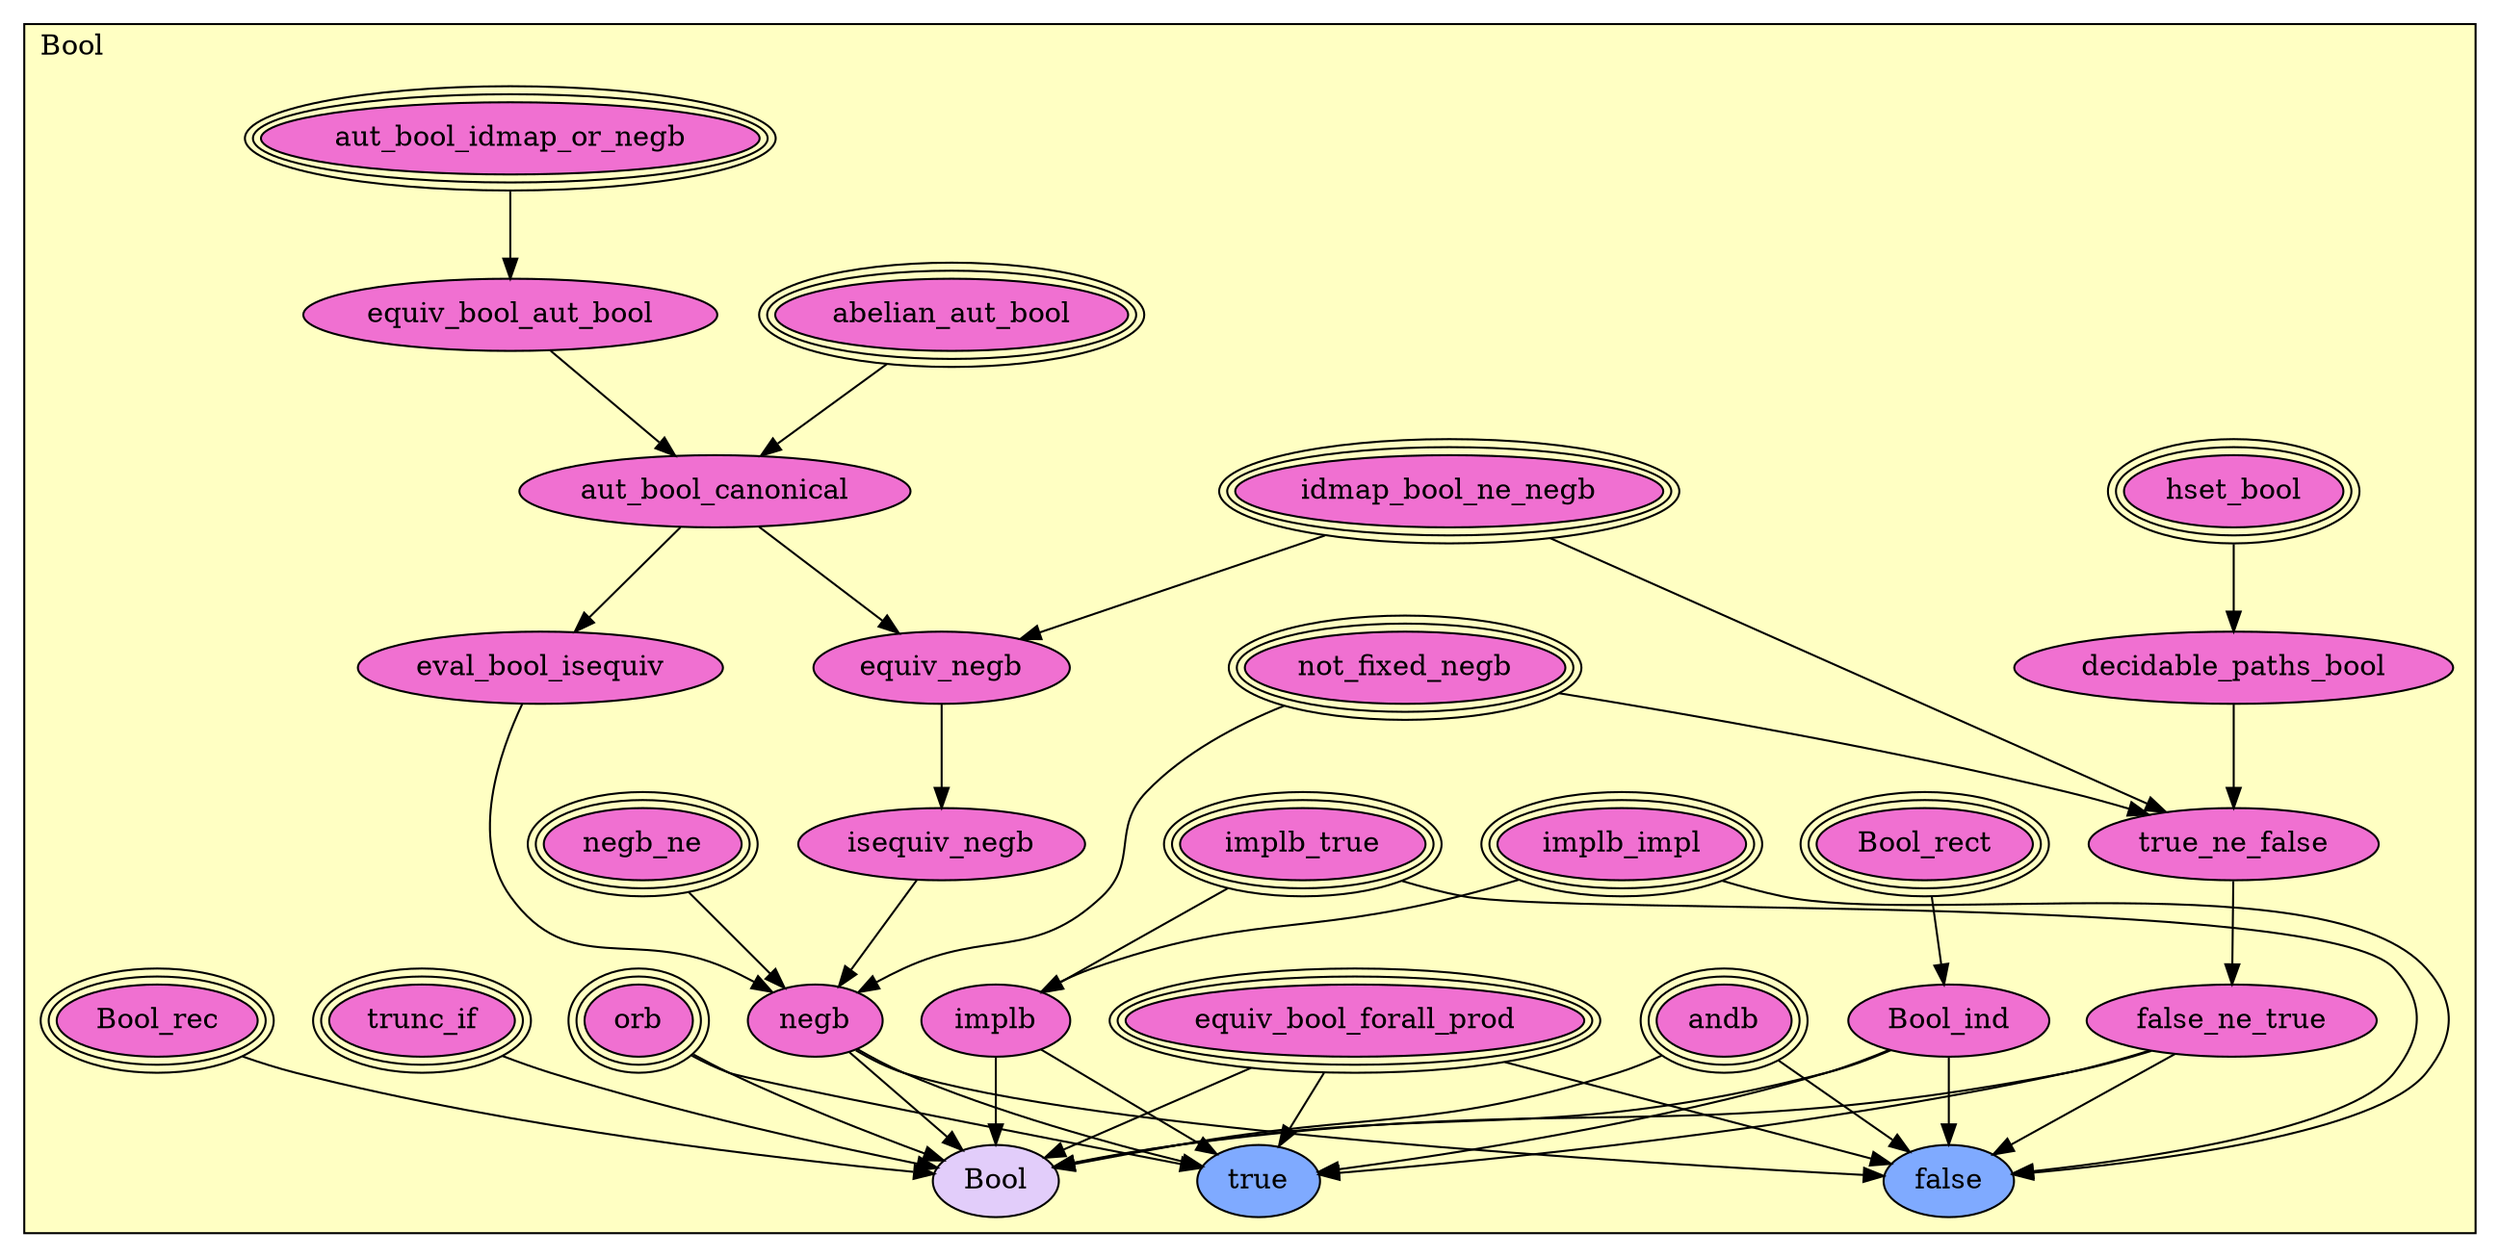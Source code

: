 digraph HoTT_Types_Bool {
  graph [ratio=0.5]
  node [style=filled]
Bool_abelian_aut_bool [label="abelian_aut_bool", URL=<Bool.html#abelian_aut_bool>, peripheries=3, fillcolor="#F070D1"] ;
Bool_idmap_bool_ne_negb [label="idmap_bool_ne_negb", URL=<Bool.html#idmap_bool_ne_negb>, peripheries=3, fillcolor="#F070D1"] ;
Bool_aut_bool_idmap_or_negb [label="aut_bool_idmap_or_negb", URL=<Bool.html#aut_bool_idmap_or_negb>, peripheries=3, fillcolor="#F070D1"] ;
Bool_equiv_bool_aut_bool [label="equiv_bool_aut_bool", URL=<Bool.html#equiv_bool_aut_bool>, fillcolor="#F070D1"] ;
Bool_aut_bool_canonical [label="aut_bool_canonical", URL=<Bool.html#aut_bool_canonical>, fillcolor="#F070D1"] ;
Bool_eval_bool_isequiv [label="eval_bool_isequiv", URL=<Bool.html#eval_bool_isequiv>, fillcolor="#F070D1"] ;
Bool_equiv_negb [label="equiv_negb", URL=<Bool.html#equiv_negb>, fillcolor="#F070D1"] ;
Bool_isequiv_negb [label="isequiv_negb", URL=<Bool.html#isequiv_negb>, fillcolor="#F070D1"] ;
Bool_equiv_bool_forall_prod [label="equiv_bool_forall_prod", URL=<Bool.html#equiv_bool_forall_prod>, peripheries=3, fillcolor="#F070D1"] ;
Bool_negb_ne [label="negb_ne", URL=<Bool.html#negb_ne>, peripheries=3, fillcolor="#F070D1"] ;
Bool_not_fixed_negb [label="not_fixed_negb", URL=<Bool.html#not_fixed_negb>, peripheries=3, fillcolor="#F070D1"] ;
Bool_hset_bool [label="hset_bool", URL=<Bool.html#hset_bool>, peripheries=3, fillcolor="#F070D1"] ;
Bool_decidable_paths_bool [label="decidable_paths_bool", URL=<Bool.html#decidable_paths_bool>, fillcolor="#F070D1"] ;
Bool_true_ne_false [label="true_ne_false", URL=<Bool.html#true_ne_false>, fillcolor="#F070D1"] ;
Bool_false_ne_true [label="false_ne_true", URL=<Bool.html#false_ne_true>, fillcolor="#F070D1"] ;
Bool_trunc_if [label="trunc_if", URL=<Bool.html#trunc_if>, peripheries=3, fillcolor="#F070D1"] ;
Bool_implb_impl [label="implb_impl", URL=<Bool.html#implb_impl>, peripheries=3, fillcolor="#F070D1"] ;
Bool_implb_true [label="implb_true", URL=<Bool.html#implb_true>, peripheries=3, fillcolor="#F070D1"] ;
Bool_implb [label="implb", URL=<Bool.html#implb>, fillcolor="#F070D1"] ;
Bool_negb [label="negb", URL=<Bool.html#negb>, fillcolor="#F070D1"] ;
Bool_orb [label="orb", URL=<Bool.html#orb>, peripheries=3, fillcolor="#F070D1"] ;
Bool_andb [label="andb", URL=<Bool.html#andb>, peripheries=3, fillcolor="#F070D1"] ;
Bool_Bool_rect [label="Bool_rect", URL=<Bool.html#Bool_rect>, peripheries=3, fillcolor="#F070D1"] ;
Bool_Bool_rec [label="Bool_rec", URL=<Bool.html#Bool_rec>, peripheries=3, fillcolor="#F070D1"] ;
Bool_Bool_ind [label="Bool_ind", URL=<Bool.html#Bool_ind>, fillcolor="#F070D1"] ;
Bool_false [label="false", URL=<Bool.html#false>, fillcolor="#7FAAFF"] ;
Bool_true [label="true", URL=<Bool.html#true>, fillcolor="#7FAAFF"] ;
Bool_Bool [label="Bool", URL=<Bool.html#Bool>, fillcolor="#E2CDFA"] ;
  Bool_abelian_aut_bool -> Bool_aut_bool_canonical [] ;
  Bool_idmap_bool_ne_negb -> Bool_equiv_negb [] ;
  Bool_idmap_bool_ne_negb -> Bool_true_ne_false [] ;
  Bool_aut_bool_idmap_or_negb -> Bool_equiv_bool_aut_bool [] ;
  Bool_equiv_bool_aut_bool -> Bool_aut_bool_canonical [] ;
  Bool_aut_bool_canonical -> Bool_eval_bool_isequiv [] ;
  Bool_aut_bool_canonical -> Bool_equiv_negb [] ;
  Bool_eval_bool_isequiv -> Bool_negb [] ;
  Bool_equiv_negb -> Bool_isequiv_negb [] ;
  Bool_isequiv_negb -> Bool_negb [] ;
  Bool_equiv_bool_forall_prod -> Bool_false [] ;
  Bool_equiv_bool_forall_prod -> Bool_true [] ;
  Bool_equiv_bool_forall_prod -> Bool_Bool [] ;
  Bool_negb_ne -> Bool_negb [] ;
  Bool_not_fixed_negb -> Bool_true_ne_false [] ;
  Bool_not_fixed_negb -> Bool_negb [] ;
  Bool_hset_bool -> Bool_decidable_paths_bool [] ;
  Bool_decidable_paths_bool -> Bool_true_ne_false [] ;
  Bool_true_ne_false -> Bool_false_ne_true [] ;
  Bool_false_ne_true -> Bool_false [] ;
  Bool_false_ne_true -> Bool_true [] ;
  Bool_false_ne_true -> Bool_Bool [] ;
  Bool_trunc_if -> Bool_Bool [] ;
  Bool_implb_impl -> Bool_implb [] ;
  Bool_implb_impl -> Bool_false [] ;
  Bool_implb_true -> Bool_implb [] ;
  Bool_implb_true -> Bool_false [] ;
  Bool_implb -> Bool_true [] ;
  Bool_implb -> Bool_Bool [] ;
  Bool_negb -> Bool_false [] ;
  Bool_negb -> Bool_true [] ;
  Bool_negb -> Bool_Bool [] ;
  Bool_orb -> Bool_true [] ;
  Bool_orb -> Bool_Bool [] ;
  Bool_andb -> Bool_false [] ;
  Bool_andb -> Bool_Bool [] ;
  Bool_Bool_rect -> Bool_Bool_ind [] ;
  Bool_Bool_rec -> Bool_Bool [] ;
  Bool_Bool_ind -> Bool_false [] ;
  Bool_Bool_ind -> Bool_true [] ;
  Bool_Bool_ind -> Bool_Bool [] ;
subgraph cluster_Bool { label="Bool"; fillcolor="#FFFFC3"; labeljust=l; style=filled 
Bool_Bool; Bool_true; Bool_false; Bool_Bool_ind; Bool_Bool_rec; Bool_Bool_rect; Bool_andb; Bool_orb; Bool_negb; Bool_implb; Bool_implb_true; Bool_implb_impl; Bool_trunc_if; Bool_false_ne_true; Bool_true_ne_false; Bool_decidable_paths_bool; Bool_hset_bool; Bool_not_fixed_negb; Bool_negb_ne; Bool_equiv_bool_forall_prod; Bool_isequiv_negb; Bool_equiv_negb; Bool_eval_bool_isequiv; Bool_aut_bool_canonical; Bool_equiv_bool_aut_bool; Bool_aut_bool_idmap_or_negb; Bool_idmap_bool_ne_negb; Bool_abelian_aut_bool; };
} /* END */
